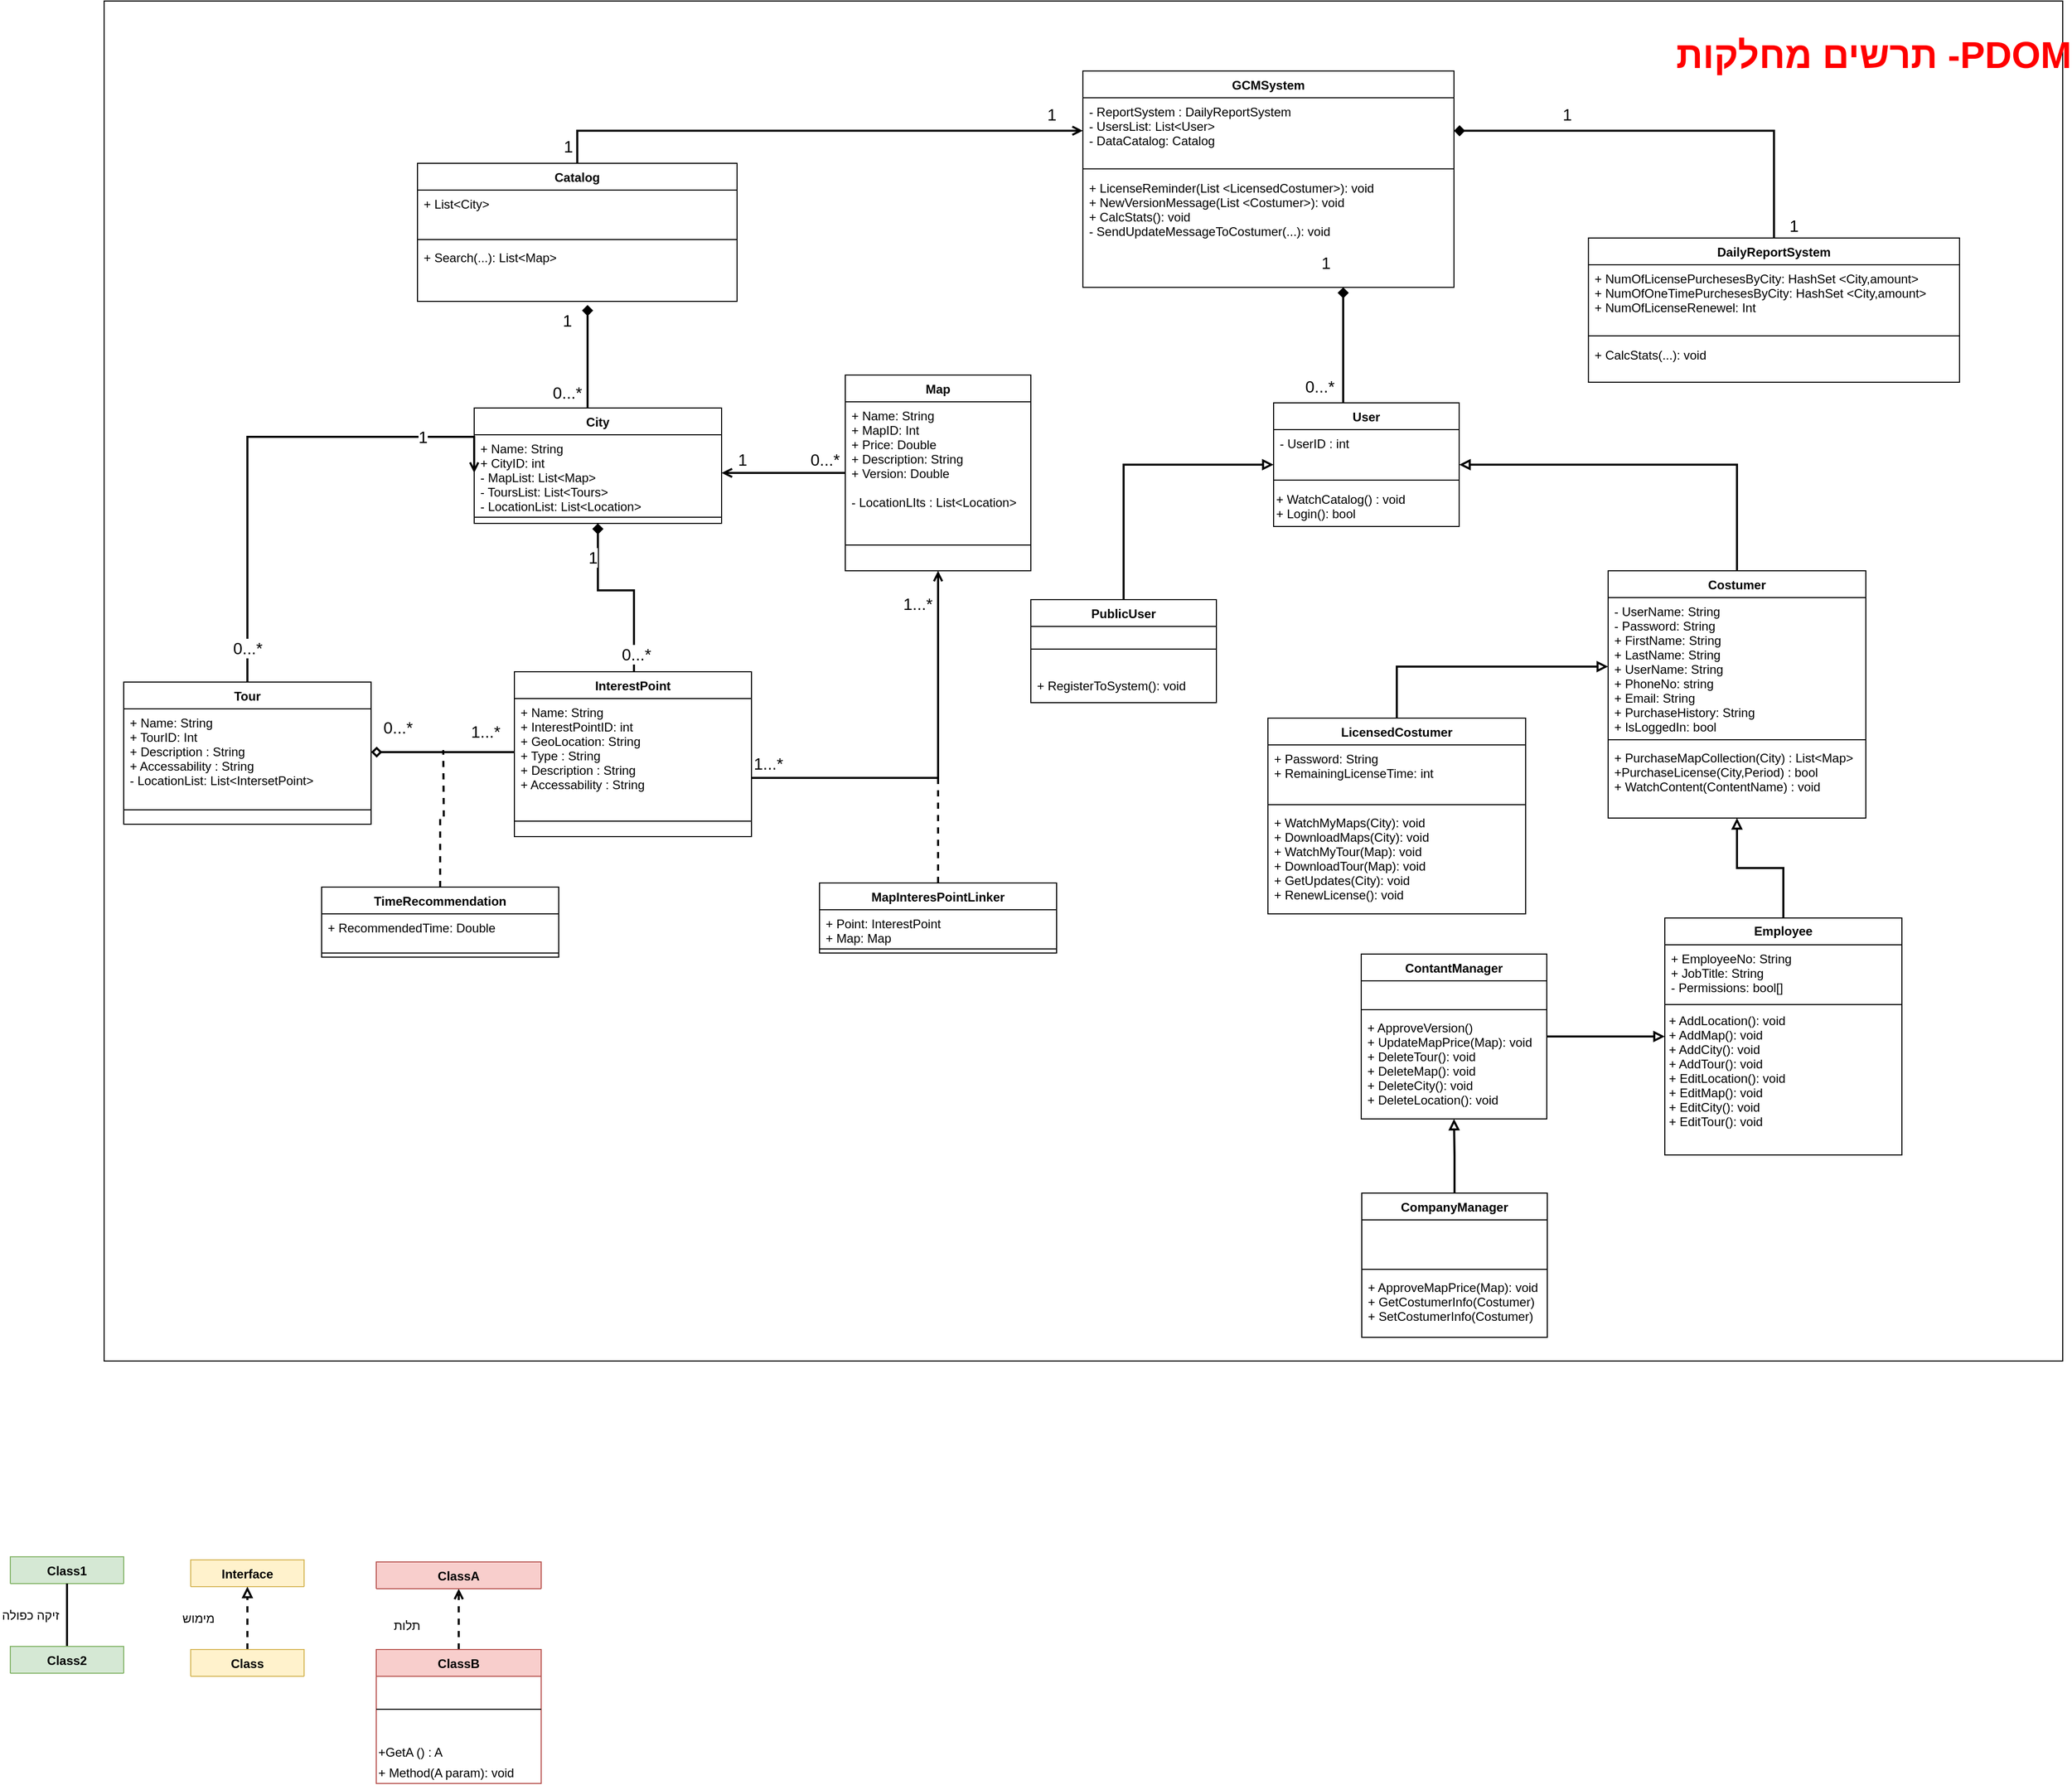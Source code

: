 <mxfile version="10.6.3" type="device"><diagram id="jEEE5WQpok4G4n7z_fG8" name="Page-1"><mxGraphModel dx="4350" dy="3054" grid="1" gridSize="10" guides="1" tooltips="1" connect="1" arrows="1" fold="1" page="1" pageScale="1" pageWidth="850" pageHeight="1100" math="0" shadow="0"><root><mxCell id="0"/><mxCell id="1" parent="0"/><mxCell id="O9IZ0OX8TaemdTMqq8Uy-1" value="" style="rounded=0;whiteSpace=wrap;html=1;" vertex="1" parent="1"><mxGeometry x="-719" y="-630" width="1900" height="1320" as="geometry"/></mxCell><mxCell id="h58AmMdjCYzJy9GxhHrb-11" value="Catalog" style="swimlane;fontStyle=1;align=center;verticalAlign=top;childLayout=stackLayout;horizontal=1;startSize=26;horizontalStack=0;resizeParent=1;resizeParentMax=0;resizeLast=0;collapsible=1;marginBottom=0;" parent="1" vertex="1"><mxGeometry x="-415" y="-472.5" width="310" height="134" as="geometry"><mxRectangle x="215" y="-220" width="110" height="26" as="alternateBounds"/></mxGeometry></mxCell><mxCell id="h58AmMdjCYzJy9GxhHrb-12" value="+ List&lt;City&gt;" style="text;strokeColor=none;fillColor=none;align=left;verticalAlign=top;spacingLeft=4;spacingRight=4;overflow=hidden;rotatable=0;points=[[0,0.5],[1,0.5]];portConstraint=eastwest;" parent="h58AmMdjCYzJy9GxhHrb-11" vertex="1"><mxGeometry y="26" width="310" height="44" as="geometry"/></mxCell><mxCell id="h58AmMdjCYzJy9GxhHrb-13" value="" style="line;strokeWidth=1;fillColor=none;align=left;verticalAlign=middle;spacingTop=-1;spacingLeft=3;spacingRight=3;rotatable=0;labelPosition=right;points=[];portConstraint=eastwest;" parent="h58AmMdjCYzJy9GxhHrb-11" vertex="1"><mxGeometry y="70" width="310" height="8" as="geometry"/></mxCell><mxCell id="h58AmMdjCYzJy9GxhHrb-14" value="+ Search(...): List&lt;Map&gt;" style="text;strokeColor=none;fillColor=none;align=left;verticalAlign=top;spacingLeft=4;spacingRight=4;overflow=hidden;rotatable=0;points=[[0,0.5],[1,0.5]];portConstraint=eastwest;" parent="h58AmMdjCYzJy9GxhHrb-11" vertex="1"><mxGeometry y="78" width="310" height="56" as="geometry"/></mxCell><mxCell id="YdYPWA61W4sI0FKI8ZSu-35" style="edgeStyle=orthogonalEdgeStyle;rounded=0;orthogonalLoop=1;jettySize=auto;html=1;entryX=0.5;entryY=1;entryDx=0;entryDy=0;fillColor=#f8cecc;strokeColor=#000000;strokeWidth=2;endArrow=block;endFill=0;" parent="1" source="YdYPWA61W4sI0FKI8ZSu-1" target="YdYPWA61W4sI0FKI8ZSu-9" edge="1"><mxGeometry relative="1" as="geometry"/></mxCell><mxCell id="YdYPWA61W4sI0FKI8ZSu-1" value="Employee" style="swimlane;fontStyle=1;align=center;verticalAlign=top;childLayout=stackLayout;horizontal=1;startSize=26;horizontalStack=0;resizeParent=1;resizeParentMax=0;resizeLast=0;collapsible=1;marginBottom=0;spacing=1;" parent="1" vertex="1"><mxGeometry x="795" y="260" width="230" height="230" as="geometry"><mxRectangle x="1230" y="360" width="70" height="26" as="alternateBounds"/></mxGeometry></mxCell><mxCell id="YdYPWA61W4sI0FKI8ZSu-2" value="+ EmployeeNo: String&#xA;+ JobTitle: String&#xA;- Permissions: bool[]" style="text;strokeColor=none;fillColor=none;align=left;verticalAlign=top;spacingLeft=4;spacingRight=4;overflow=hidden;rotatable=0;points=[[0,0.5],[1,0.5]];portConstraint=eastwest;" parent="YdYPWA61W4sI0FKI8ZSu-1" vertex="1"><mxGeometry y="26" width="230" height="54" as="geometry"/></mxCell><mxCell id="YdYPWA61W4sI0FKI8ZSu-3" value="" style="line;strokeWidth=1;fillColor=none;align=left;verticalAlign=middle;spacingTop=-1;spacingLeft=3;spacingRight=3;rotatable=0;labelPosition=right;points=[];portConstraint=eastwest;" parent="YdYPWA61W4sI0FKI8ZSu-1" vertex="1"><mxGeometry y="80" width="230" height="8" as="geometry"/></mxCell><mxCell id="YdYPWA61W4sI0FKI8ZSu-4" value="+ AddLocation(): void&#xA;+ AddMap(): void&#xA;+ AddCity(): void&#xA;+ AddTour(): void&#xA;+ EditLocation(): void&#xA;+ EditMap(): void&#xA;+ EditCity(): void&#xA;+ EditTour(): void&#xA;&#xA;" style="text;strokeColor=none;fillColor=none;align=left;verticalAlign=top;spacingLeft=4;spacingRight=4;overflow=hidden;rotatable=0;points=[[0,0.5],[1,0.5]];portConstraint=eastwest;spacing=0;" parent="YdYPWA61W4sI0FKI8ZSu-1" vertex="1"><mxGeometry y="88" width="230" height="142" as="geometry"/></mxCell><mxCell id="OOZoNBhpIxazR-fyeRPt-20" style="edgeStyle=orthogonalEdgeStyle;rounded=0;orthogonalLoop=1;jettySize=auto;html=1;exitX=0.5;exitY=0;exitDx=0;exitDy=0;endArrow=diamond;endFill=1;strokeColor=#000000;strokeWidth=2;fontSize=16;" parent="1" source="YdYPWA61W4sI0FKI8ZSu-5" target="h58AmMdjCYzJy9GxhHrb-9" edge="1"><mxGeometry relative="1" as="geometry"><Array as="points"><mxPoint x="505" y="-237"/><mxPoint x="483" y="-237"/></Array></mxGeometry></mxCell><mxCell id="YdYPWA61W4sI0FKI8ZSu-5" value="User" style="swimlane;fontStyle=1;align=center;verticalAlign=top;childLayout=stackLayout;horizontal=1;startSize=26;horizontalStack=0;resizeParent=1;resizeParentMax=0;resizeLast=0;collapsible=1;marginBottom=0;" parent="1" vertex="1"><mxGeometry x="415.5" y="-240" width="180" height="120" as="geometry"><mxRectangle x="690" y="-60" width="70" height="26" as="alternateBounds"/></mxGeometry></mxCell><mxCell id="YdYPWA61W4sI0FKI8ZSu-6" value="- UserID : int" style="text;strokeColor=none;fillColor=none;align=left;verticalAlign=top;spacingLeft=4;spacingRight=4;overflow=hidden;rotatable=0;points=[[0,0.5],[1,0.5]];portConstraint=eastwest;" parent="YdYPWA61W4sI0FKI8ZSu-5" vertex="1"><mxGeometry y="26" width="180" height="44" as="geometry"/></mxCell><mxCell id="YdYPWA61W4sI0FKI8ZSu-7" value="" style="line;strokeWidth=1;fillColor=none;align=left;verticalAlign=middle;spacingTop=-1;spacingLeft=3;spacingRight=3;rotatable=0;labelPosition=right;points=[];portConstraint=eastwest;" parent="YdYPWA61W4sI0FKI8ZSu-5" vertex="1"><mxGeometry y="70" width="180" height="10" as="geometry"/></mxCell><mxCell id="OOZoNBhpIxazR-fyeRPt-55" value="&lt;div&gt;+ WatchCatalog() : void&lt;/div&gt;&lt;div&gt;+ Login(): bool&lt;/div&gt;" style="text;html=1;fontSize=12;" parent="YdYPWA61W4sI0FKI8ZSu-5" vertex="1"><mxGeometry y="80" width="180" height="40" as="geometry"/></mxCell><mxCell id="YdYPWA61W4sI0FKI8ZSu-34" style="edgeStyle=orthogonalEdgeStyle;rounded=0;orthogonalLoop=1;jettySize=auto;html=1;entryX=1;entryY=0.5;entryDx=0;entryDy=0;exitX=0.5;exitY=0;exitDx=0;exitDy=0;endArrow=block;endFill=0;strokeWidth=2;" parent="1" source="YdYPWA61W4sI0FKI8ZSu-9" target="YdYPWA61W4sI0FKI8ZSu-5" edge="1"><mxGeometry relative="1" as="geometry"/></mxCell><mxCell id="YdYPWA61W4sI0FKI8ZSu-9" value="Costumer" style="swimlane;fontStyle=1;align=center;verticalAlign=top;childLayout=stackLayout;horizontal=1;startSize=26;horizontalStack=0;resizeParent=1;resizeParentMax=0;resizeLast=0;collapsible=1;marginBottom=0;" parent="1" vertex="1"><mxGeometry x="740" y="-77" width="250" height="240" as="geometry"><mxRectangle x="764" y="77" width="70" height="26" as="alternateBounds"/></mxGeometry></mxCell><mxCell id="YdYPWA61W4sI0FKI8ZSu-10" value="- UserName: String&#xA;- Password: String&#xA;+ FirstName: String&#xA;+ LastName: String&#xA;+ UserName: String&#xA;+ PhoneNo: string&#xA;+ Email: String&#xA;+ PurchaseHistory: String&#xA;+ IsLoggedIn: bool&#xA;" style="text;strokeColor=none;fillColor=none;align=left;verticalAlign=top;spacingLeft=4;spacingRight=4;overflow=hidden;rotatable=0;points=[[0,0.5],[1,0.5]];portConstraint=eastwest;" parent="YdYPWA61W4sI0FKI8ZSu-9" vertex="1"><mxGeometry y="26" width="250" height="134" as="geometry"/></mxCell><mxCell id="YdYPWA61W4sI0FKI8ZSu-11" value="" style="line;strokeWidth=1;fillColor=none;align=left;verticalAlign=middle;spacingTop=-1;spacingLeft=3;spacingRight=3;rotatable=0;labelPosition=right;points=[];portConstraint=eastwest;" parent="YdYPWA61W4sI0FKI8ZSu-9" vertex="1"><mxGeometry y="160" width="250" height="8" as="geometry"/></mxCell><mxCell id="YdYPWA61W4sI0FKI8ZSu-12" value="+ PurchaseMapCollection(City) : List&lt;Map&gt;&#xA;+PurchaseLicense(City,Period) : bool&#xA;+ WatchContent(ContentName) : void&#xA;&#xA;" style="text;strokeColor=none;fillColor=none;align=left;verticalAlign=top;spacingLeft=4;spacingRight=4;overflow=hidden;rotatable=0;points=[[0,0.5],[1,0.5]];portConstraint=eastwest;fontColor=#000000;" parent="YdYPWA61W4sI0FKI8ZSu-9" vertex="1"><mxGeometry y="168" width="250" height="72" as="geometry"/></mxCell><mxCell id="YdYPWA61W4sI0FKI8ZSu-36" style="edgeStyle=orthogonalEdgeStyle;rounded=0;orthogonalLoop=1;jettySize=auto;html=1;strokeWidth=2;endArrow=block;endFill=0;" parent="1" source="YdYPWA61W4sI0FKI8ZSu-14" target="YdYPWA61W4sI0FKI8ZSu-1" edge="1"><mxGeometry relative="1" as="geometry"/></mxCell><mxCell id="YdYPWA61W4sI0FKI8ZSu-14" value="ContantManager" style="swimlane;fontStyle=1;align=center;verticalAlign=top;childLayout=stackLayout;horizontal=1;startSize=26;horizontalStack=0;resizeParent=1;resizeParentMax=0;resizeLast=0;collapsible=1;marginBottom=0;" parent="1" vertex="1"><mxGeometry x="500.5" y="295" width="180" height="160" as="geometry"><mxRectangle x="945.5" y="590" width="129" height="26" as="alternateBounds"/></mxGeometry></mxCell><mxCell id="YdYPWA61W4sI0FKI8ZSu-15" value="&#xA;" style="text;strokeColor=none;fillColor=none;align=left;verticalAlign=top;spacingLeft=4;spacingRight=4;overflow=hidden;rotatable=0;points=[[0,0.5],[1,0.5]];portConstraint=eastwest;" parent="YdYPWA61W4sI0FKI8ZSu-14" vertex="1"><mxGeometry y="26" width="180" height="24" as="geometry"/></mxCell><mxCell id="YdYPWA61W4sI0FKI8ZSu-16" value="" style="line;strokeWidth=1;fillColor=none;align=left;verticalAlign=middle;spacingTop=-1;spacingLeft=3;spacingRight=3;rotatable=0;labelPosition=right;points=[];portConstraint=eastwest;" parent="YdYPWA61W4sI0FKI8ZSu-14" vertex="1"><mxGeometry y="50" width="180" height="8" as="geometry"/></mxCell><mxCell id="YdYPWA61W4sI0FKI8ZSu-17" value="+ ApproveVersion()&#xA;+ UpdateMapPrice(Map): void&#xA;+ DeleteTour(): void&#xA;+ DeleteMap(): void&#xA;+ DeleteCity(): void&#xA;+ DeleteLocation(): void" style="text;strokeColor=none;fillColor=none;align=left;verticalAlign=top;spacingLeft=4;spacingRight=4;overflow=hidden;rotatable=0;points=[[0,0.5],[1,0.5]];portConstraint=eastwest;" parent="YdYPWA61W4sI0FKI8ZSu-14" vertex="1"><mxGeometry y="58" width="180" height="102" as="geometry"/></mxCell><mxCell id="YdYPWA61W4sI0FKI8ZSu-37" style="edgeStyle=orthogonalEdgeStyle;rounded=0;orthogonalLoop=1;jettySize=auto;html=1;endArrow=block;endFill=0;strokeWidth=2;" parent="1" source="YdYPWA61W4sI0FKI8ZSu-19" target="YdYPWA61W4sI0FKI8ZSu-14" edge="1"><mxGeometry relative="1" as="geometry"/></mxCell><mxCell id="YdYPWA61W4sI0FKI8ZSu-19" value="CompanyManager" style="swimlane;fontStyle=1;align=center;verticalAlign=top;childLayout=stackLayout;horizontal=1;startSize=26;horizontalStack=0;resizeParent=1;resizeParentMax=0;resizeLast=0;collapsible=1;marginBottom=0;" parent="1" vertex="1"><mxGeometry x="501" y="527" width="180" height="140" as="geometry"><mxRectangle x="861" y="790" width="129" height="26" as="alternateBounds"/></mxGeometry></mxCell><mxCell id="YdYPWA61W4sI0FKI8ZSu-20" value="&#xA;" style="text;strokeColor=none;fillColor=none;align=left;verticalAlign=top;spacingLeft=4;spacingRight=4;overflow=hidden;rotatable=0;points=[[0,0.5],[1,0.5]];portConstraint=eastwest;" parent="YdYPWA61W4sI0FKI8ZSu-19" vertex="1"><mxGeometry y="26" width="180" height="44" as="geometry"/></mxCell><mxCell id="YdYPWA61W4sI0FKI8ZSu-21" value="" style="line;strokeWidth=1;fillColor=none;align=left;verticalAlign=middle;spacingTop=-1;spacingLeft=3;spacingRight=3;rotatable=0;labelPosition=right;points=[];portConstraint=eastwest;" parent="YdYPWA61W4sI0FKI8ZSu-19" vertex="1"><mxGeometry y="70" width="180" height="8" as="geometry"/></mxCell><mxCell id="YdYPWA61W4sI0FKI8ZSu-22" value="+ ApproveMapPrice(Map): void&#xA;+ GetCostumerInfo(Costumer)&#xA;+ SetCostumerInfo(Costumer)&#xA;" style="text;strokeColor=none;fillColor=none;align=left;verticalAlign=top;spacingLeft=4;spacingRight=4;overflow=hidden;rotatable=0;points=[[0,0.5],[1,0.5]];portConstraint=eastwest;" parent="YdYPWA61W4sI0FKI8ZSu-19" vertex="1"><mxGeometry y="78" width="180" height="62" as="geometry"/></mxCell><mxCell id="OOZoNBhpIxazR-fyeRPt-7" style="edgeStyle=orthogonalEdgeStyle;rounded=0;orthogonalLoop=1;jettySize=auto;html=1;entryX=1;entryY=0.5;entryDx=0;entryDy=0;endArrow=open;endFill=0;strokeWidth=2;fontSize=16;" parent="1" source="YdYPWA61W4sI0FKI8ZSu-27" target="YdYPWA61W4sI0FKI8ZSu-48" edge="1"><mxGeometry relative="1" as="geometry"/></mxCell><mxCell id="OOZoNBhpIxazR-fyeRPt-9" value="1" style="text;html=1;resizable=0;points=[];align=center;verticalAlign=middle;labelBackgroundColor=#ffffff;fontSize=16;" parent="OOZoNBhpIxazR-fyeRPt-7" vertex="1" connectable="0"><mxGeometry x="0.693" y="-2" relative="1" as="geometry"><mxPoint x="1.5" y="-11" as="offset"/></mxGeometry></mxCell><mxCell id="OOZoNBhpIxazR-fyeRPt-10" value="0...*" style="text;html=1;resizable=0;points=[];align=center;verticalAlign=middle;labelBackgroundColor=#ffffff;fontSize=16;" parent="OOZoNBhpIxazR-fyeRPt-7" vertex="1" connectable="0"><mxGeometry x="-0.813" y="4" relative="1" as="geometry"><mxPoint x="-9" y="-17" as="offset"/></mxGeometry></mxCell><mxCell id="YdYPWA61W4sI0FKI8ZSu-27" value="Map" style="swimlane;fontStyle=1;align=center;verticalAlign=top;childLayout=stackLayout;horizontal=1;startSize=26;horizontalStack=0;resizeParent=1;resizeParentMax=0;resizeLast=0;collapsible=1;marginBottom=0;" parent="1" vertex="1"><mxGeometry y="-267" width="180" height="190" as="geometry"><mxRectangle x="215" y="-220" width="110" height="26" as="alternateBounds"/></mxGeometry></mxCell><mxCell id="YdYPWA61W4sI0FKI8ZSu-28" value="+ Name: String&#xA;+ MapID: Int&#xA;+ Price: Double&#xA;+ Description: String&#xA;+ Version: Double&#xA;&#xA;- LocationLIts : List&lt;Location&gt;&#xA;" style="text;strokeColor=none;fillColor=none;align=left;verticalAlign=top;spacingLeft=4;spacingRight=4;overflow=hidden;rotatable=0;points=[[0,0.5],[1,0.5]];portConstraint=eastwest;" parent="YdYPWA61W4sI0FKI8ZSu-27" vertex="1"><mxGeometry y="26" width="180" height="114" as="geometry"/></mxCell><mxCell id="YdYPWA61W4sI0FKI8ZSu-29" value="" style="line;strokeWidth=1;fillColor=none;align=left;verticalAlign=middle;spacingTop=-1;spacingLeft=3;spacingRight=3;rotatable=0;labelPosition=right;points=[];portConstraint=eastwest;" parent="YdYPWA61W4sI0FKI8ZSu-27" vertex="1"><mxGeometry y="140" width="180" height="50" as="geometry"/></mxCell><mxCell id="YdYPWA61W4sI0FKI8ZSu-42" style="edgeStyle=orthogonalEdgeStyle;rounded=0;orthogonalLoop=1;jettySize=auto;html=1;entryX=0;entryY=0.5;entryDx=0;entryDy=0;exitX=0.5;exitY=0;exitDx=0;exitDy=0;endArrow=block;endFill=0;strokeWidth=2;" parent="1" source="YdYPWA61W4sI0FKI8ZSu-38" target="YdYPWA61W4sI0FKI8ZSu-5" edge="1"><mxGeometry relative="1" as="geometry"/></mxCell><mxCell id="YdYPWA61W4sI0FKI8ZSu-38" value="PublicUser" style="swimlane;fontStyle=1;align=center;verticalAlign=top;childLayout=stackLayout;horizontal=1;startSize=26;horizontalStack=0;resizeParent=1;resizeParentMax=0;resizeLast=0;collapsible=1;marginBottom=0;" parent="1" vertex="1"><mxGeometry x="180" y="-49" width="180" height="100" as="geometry"><mxRectangle x="610" y="87" width="70" height="26" as="alternateBounds"/></mxGeometry></mxCell><mxCell id="YdYPWA61W4sI0FKI8ZSu-40" value="" style="line;strokeWidth=1;fillColor=none;align=left;verticalAlign=middle;spacingTop=-1;spacingLeft=3;spacingRight=3;rotatable=0;labelPosition=right;points=[];portConstraint=eastwest;" parent="YdYPWA61W4sI0FKI8ZSu-38" vertex="1"><mxGeometry y="26" width="180" height="44" as="geometry"/></mxCell><mxCell id="YdYPWA61W4sI0FKI8ZSu-41" value="+ RegisterToSystem(): void&#xA;" style="text;strokeColor=none;fillColor=none;align=left;verticalAlign=top;spacingLeft=4;spacingRight=4;overflow=hidden;rotatable=0;points=[[0,0.5],[1,0.5]];portConstraint=eastwest;" parent="YdYPWA61W4sI0FKI8ZSu-38" vertex="1"><mxGeometry y="70" width="180" height="30" as="geometry"/></mxCell><mxCell id="YdYPWA61W4sI0FKI8ZSu-61" style="edgeStyle=orthogonalEdgeStyle;rounded=0;orthogonalLoop=1;jettySize=auto;html=1;exitX=0.5;exitY=0;exitDx=0;exitDy=0;endArrow=diamond;endFill=1;entryX=0.5;entryY=1;entryDx=0;entryDy=0;strokeWidth=2;fillColor=#f8cecc;strokeColor=#000000;" parent="1" source="YdYPWA61W4sI0FKI8ZSu-43" target="YdYPWA61W4sI0FKI8ZSu-47" edge="1"><mxGeometry relative="1" as="geometry"><Array as="points"><mxPoint x="-205" y="-58"/><mxPoint x="-240" y="-58"/></Array></mxGeometry></mxCell><mxCell id="OOZoNBhpIxazR-fyeRPt-12" value="1" style="text;html=1;resizable=0;points=[];align=center;verticalAlign=middle;labelBackgroundColor=#ffffff;fontSize=16;" parent="YdYPWA61W4sI0FKI8ZSu-61" vertex="1" connectable="0"><mxGeometry x="0.177" y="-4" relative="1" as="geometry"><mxPoint x="-14" y="-28" as="offset"/></mxGeometry></mxCell><mxCell id="OOZoNBhpIxazR-fyeRPt-13" value="0...*" style="text;html=1;resizable=0;points=[];align=center;verticalAlign=middle;labelBackgroundColor=#ffffff;fontSize=16;" parent="YdYPWA61W4sI0FKI8ZSu-61" vertex="1" connectable="0"><mxGeometry x="-0.799" y="-2" relative="1" as="geometry"><mxPoint as="offset"/></mxGeometry></mxCell><mxCell id="OOZoNBhpIxazR-fyeRPt-17" style="edgeStyle=orthogonalEdgeStyle;rounded=0;orthogonalLoop=1;jettySize=auto;html=1;entryX=0.5;entryY=1;entryDx=0;entryDy=0;endArrow=open;endFill=0;strokeWidth=2;fontSize=16;" parent="1" source="YdYPWA61W4sI0FKI8ZSu-43" target="YdYPWA61W4sI0FKI8ZSu-27" edge="1"><mxGeometry relative="1" as="geometry"><mxPoint x="92.905" y="-126.762" as="targetPoint"/><Array as="points"><mxPoint x="90" y="124"/></Array></mxGeometry></mxCell><mxCell id="OOZoNBhpIxazR-fyeRPt-39" value="1...*" style="text;html=1;resizable=0;points=[];align=center;verticalAlign=middle;labelBackgroundColor=#ffffff;fontSize=16;" parent="OOZoNBhpIxazR-fyeRPt-17" vertex="1" connectable="0"><mxGeometry x="0.852" relative="1" as="geometry"><mxPoint x="-20.5" y="3.5" as="offset"/></mxGeometry></mxCell><mxCell id="OOZoNBhpIxazR-fyeRPt-40" value="1...*" style="text;html=1;resizable=0;points=[];align=center;verticalAlign=middle;labelBackgroundColor=#ffffff;fontSize=16;" parent="OOZoNBhpIxazR-fyeRPt-17" vertex="1" connectable="0"><mxGeometry x="-0.873" y="-2" relative="1" as="geometry"><mxPoint x="-8.5" y="-16" as="offset"/></mxGeometry></mxCell><mxCell id="YdYPWA61W4sI0FKI8ZSu-43" value="InterestPoint" style="swimlane;fontStyle=1;align=center;verticalAlign=top;childLayout=stackLayout;horizontal=1;startSize=26;horizontalStack=0;resizeParent=1;resizeParentMax=0;resizeLast=0;collapsible=1;marginBottom=0;" parent="1" vertex="1"><mxGeometry x="-321" y="21" width="230" height="160" as="geometry"><mxRectangle x="80" y="103" width="110" height="26" as="alternateBounds"/></mxGeometry></mxCell><mxCell id="YdYPWA61W4sI0FKI8ZSu-44" value="+ Name: String&#xA;+ InterestPointID: int&#xA;+ GeoLocation: String&#xA;+ Type : String&#xA;+ Description : String&#xA;+ Accessability : String&#xA;&#xA;" style="text;strokeColor=none;fillColor=none;align=left;verticalAlign=top;spacingLeft=4;spacingRight=4;overflow=hidden;rotatable=0;points=[[0,0.5],[1,0.5]];portConstraint=eastwest;" parent="YdYPWA61W4sI0FKI8ZSu-43" vertex="1"><mxGeometry y="26" width="230" height="104" as="geometry"/></mxCell><mxCell id="YdYPWA61W4sI0FKI8ZSu-45" value="" style="line;strokeWidth=1;fillColor=none;align=left;verticalAlign=middle;spacingTop=-1;spacingLeft=3;spacingRight=3;rotatable=0;labelPosition=right;points=[];portConstraint=eastwest;" parent="YdYPWA61W4sI0FKI8ZSu-43" vertex="1"><mxGeometry y="130" width="230" height="30" as="geometry"/></mxCell><mxCell id="OOZoNBhpIxazR-fyeRPt-2" style="edgeStyle=orthogonalEdgeStyle;rounded=0;orthogonalLoop=1;jettySize=auto;html=1;endArrow=diamond;endFill=1;strokeWidth=2;" parent="1" source="YdYPWA61W4sI0FKI8ZSu-47" edge="1"><mxGeometry relative="1" as="geometry"><Array as="points"><mxPoint x="-250" y="-280"/><mxPoint x="-250" y="-280"/></Array><mxPoint x="-250" y="-335" as="targetPoint"/></mxGeometry></mxCell><mxCell id="OOZoNBhpIxazR-fyeRPt-5" value="0...*" style="text;html=1;resizable=0;points=[];align=center;verticalAlign=middle;labelBackgroundColor=#ffffff;fontSize=16;" parent="OOZoNBhpIxazR-fyeRPt-2" vertex="1" connectable="0"><mxGeometry x="-0.883" y="2" relative="1" as="geometry"><mxPoint x="-18" y="-9" as="offset"/></mxGeometry></mxCell><mxCell id="OOZoNBhpIxazR-fyeRPt-6" value="1" style="text;html=1;resizable=0;points=[];align=center;verticalAlign=middle;labelBackgroundColor=#ffffff;fontSize=16;" parent="OOZoNBhpIxazR-fyeRPt-2" vertex="1" connectable="0"><mxGeometry x="0.887" relative="1" as="geometry"><mxPoint x="-20" y="9" as="offset"/></mxGeometry></mxCell><mxCell id="YdYPWA61W4sI0FKI8ZSu-47" value="City" style="swimlane;fontStyle=1;align=center;verticalAlign=top;childLayout=stackLayout;horizontal=1;startSize=26;horizontalStack=0;resizeParent=1;resizeParentMax=0;resizeLast=0;collapsible=1;marginBottom=0;" parent="1" vertex="1"><mxGeometry x="-360" y="-235" width="240" height="112" as="geometry"><mxRectangle x="60" y="-73" width="110" height="26" as="alternateBounds"/></mxGeometry></mxCell><mxCell id="YdYPWA61W4sI0FKI8ZSu-48" value="+ Name: String&#xA;+ CityID: int&#xA;- MapList: List&lt;Map&gt;&#xA;- ToursList: List&lt;Tours&gt;&#xA;- LocationList: List&lt;Location&gt;&#xA;" style="text;strokeColor=none;fillColor=none;align=left;verticalAlign=top;spacingLeft=4;spacingRight=4;overflow=hidden;rotatable=0;points=[[0,0.5],[1,0.5]];portConstraint=eastwest;" parent="YdYPWA61W4sI0FKI8ZSu-47" vertex="1"><mxGeometry y="26" width="240" height="74" as="geometry"/></mxCell><mxCell id="YdYPWA61W4sI0FKI8ZSu-49" value="" style="line;strokeWidth=1;fillColor=none;align=left;verticalAlign=middle;spacingTop=-1;spacingLeft=3;spacingRight=3;rotatable=0;labelPosition=right;points=[];portConstraint=eastwest;" parent="YdYPWA61W4sI0FKI8ZSu-47" vertex="1"><mxGeometry y="100" width="240" height="12" as="geometry"/></mxCell><mxCell id="OOZoNBhpIxazR-fyeRPt-14" style="edgeStyle=orthogonalEdgeStyle;rounded=0;orthogonalLoop=1;jettySize=auto;html=1;entryX=0;entryY=0.5;entryDx=0;entryDy=0;endArrow=open;endFill=0;strokeWidth=2;fontSize=16;exitX=0.5;exitY=0;exitDx=0;exitDy=0;" parent="1" source="YdYPWA61W4sI0FKI8ZSu-51" target="YdYPWA61W4sI0FKI8ZSu-48" edge="1"><mxGeometry relative="1" as="geometry"><mxPoint x="-359.952" y="-116.762" as="targetPoint"/><Array as="points"><mxPoint x="-580" y="-207"/></Array></mxGeometry></mxCell><mxCell id="OOZoNBhpIxazR-fyeRPt-37" value="0...*" style="text;html=1;resizable=0;points=[];align=center;verticalAlign=middle;labelBackgroundColor=#ffffff;fontSize=16;" parent="OOZoNBhpIxazR-fyeRPt-14" vertex="1" connectable="0"><mxGeometry x="-0.883" y="-1" relative="1" as="geometry"><mxPoint x="-1" y="-4" as="offset"/></mxGeometry></mxCell><mxCell id="OOZoNBhpIxazR-fyeRPt-38" value="1" style="text;html=1;resizable=0;points=[];align=center;verticalAlign=middle;labelBackgroundColor=#ffffff;fontSize=16;" parent="OOZoNBhpIxazR-fyeRPt-14" vertex="1" connectable="0"><mxGeometry x="0.656" relative="1" as="geometry"><mxPoint as="offset"/></mxGeometry></mxCell><mxCell id="YdYPWA61W4sI0FKI8ZSu-51" value="Tour" style="swimlane;fontStyle=1;align=center;verticalAlign=top;childLayout=stackLayout;horizontal=1;startSize=26;horizontalStack=0;resizeParent=1;resizeParentMax=0;resizeLast=0;collapsible=1;marginBottom=0;" parent="1" vertex="1"><mxGeometry x="-700" y="31" width="240" height="138" as="geometry"><mxRectangle x="340" y="-73" width="110" height="26" as="alternateBounds"/></mxGeometry></mxCell><mxCell id="YdYPWA61W4sI0FKI8ZSu-52" value="+ Name: String&#xA;+ TourID: Int&#xA;+ Description : String&#xA;+ Accessability : String&#xA;- LocationList: List&lt;IntersetPoint&gt;&#xA;&#xA;" style="text;strokeColor=none;fillColor=none;align=left;verticalAlign=top;spacingLeft=4;spacingRight=4;overflow=hidden;rotatable=0;points=[[0,0.5],[1,0.5]];portConstraint=eastwest;" parent="YdYPWA61W4sI0FKI8ZSu-51" vertex="1"><mxGeometry y="26" width="240" height="84" as="geometry"/></mxCell><mxCell id="YdYPWA61W4sI0FKI8ZSu-53" value="" style="line;strokeWidth=1;fillColor=none;align=left;verticalAlign=middle;spacingTop=-1;spacingLeft=3;spacingRight=3;rotatable=0;labelPosition=right;points=[];portConstraint=eastwest;" parent="YdYPWA61W4sI0FKI8ZSu-51" vertex="1"><mxGeometry y="110" width="240" height="28" as="geometry"/></mxCell><mxCell id="OOZoNBhpIxazR-fyeRPt-16" style="edgeStyle=orthogonalEdgeStyle;rounded=0;orthogonalLoop=1;jettySize=auto;html=1;endArrow=none;endFill=0;strokeWidth=2;fontSize=16;dashed=1;" parent="1" source="YdYPWA61W4sI0FKI8ZSu-64" edge="1"><mxGeometry relative="1" as="geometry"><mxPoint x="-390" y="97" as="targetPoint"/></mxGeometry></mxCell><mxCell id="YdYPWA61W4sI0FKI8ZSu-64" value="TimeRecommendation" style="swimlane;fontStyle=1;align=center;verticalAlign=top;childLayout=stackLayout;horizontal=1;startSize=26;horizontalStack=0;resizeParent=1;resizeParentMax=0;resizeLast=0;collapsible=1;marginBottom=0;" parent="1" vertex="1"><mxGeometry x="-508" y="230" width="230" height="68" as="geometry"><mxRectangle x="80" y="103" width="110" height="26" as="alternateBounds"/></mxGeometry></mxCell><mxCell id="YdYPWA61W4sI0FKI8ZSu-65" value="+ RecommendedTime: Double" style="text;strokeColor=none;fillColor=none;align=left;verticalAlign=top;spacingLeft=4;spacingRight=4;overflow=hidden;rotatable=0;points=[[0,0.5],[1,0.5]];portConstraint=eastwest;" parent="YdYPWA61W4sI0FKI8ZSu-64" vertex="1"><mxGeometry y="26" width="230" height="34" as="geometry"/></mxCell><mxCell id="YdYPWA61W4sI0FKI8ZSu-66" value="" style="line;strokeWidth=1;fillColor=none;align=left;verticalAlign=middle;spacingTop=-1;spacingLeft=3;spacingRight=3;rotatable=0;labelPosition=right;points=[];portConstraint=eastwest;" parent="YdYPWA61W4sI0FKI8ZSu-64" vertex="1"><mxGeometry y="60" width="230" height="8" as="geometry"/></mxCell><mxCell id="h58AmMdjCYzJy9GxhHrb-5" style="edgeStyle=orthogonalEdgeStyle;rounded=0;orthogonalLoop=1;jettySize=auto;html=1;exitX=0.5;exitY=0;exitDx=0;exitDy=0;entryX=0;entryY=0.5;entryDx=0;entryDy=0;fontColor=#000000;strokeWidth=2;endArrow=block;endFill=0;" parent="1" source="h58AmMdjCYzJy9GxhHrb-1" target="YdYPWA61W4sI0FKI8ZSu-10" edge="1"><mxGeometry relative="1" as="geometry"><Array as="points"><mxPoint x="535" y="16"/></Array></mxGeometry></mxCell><mxCell id="h58AmMdjCYzJy9GxhHrb-1" value="LicensedCostumer" style="swimlane;fontStyle=1;align=center;verticalAlign=top;childLayout=stackLayout;horizontal=1;startSize=26;horizontalStack=0;resizeParent=1;resizeParentMax=0;resizeLast=0;collapsible=1;marginBottom=0;" parent="1" vertex="1"><mxGeometry x="410" y="66" width="250" height="190" as="geometry"><mxRectangle x="764" y="77" width="70" height="26" as="alternateBounds"/></mxGeometry></mxCell><mxCell id="h58AmMdjCYzJy9GxhHrb-2" value="+ Password: String&#xA;+ RemainingLicenseTime: int&#xA;&#xA;&#xA;" style="text;strokeColor=none;fillColor=none;align=left;verticalAlign=top;spacingLeft=4;spacingRight=4;overflow=hidden;rotatable=0;points=[[0,0.5],[1,0.5]];portConstraint=eastwest;" parent="h58AmMdjCYzJy9GxhHrb-1" vertex="1"><mxGeometry y="26" width="250" height="54" as="geometry"/></mxCell><mxCell id="h58AmMdjCYzJy9GxhHrb-3" value="" style="line;strokeWidth=1;fillColor=none;align=left;verticalAlign=middle;spacingTop=-1;spacingLeft=3;spacingRight=3;rotatable=0;labelPosition=right;points=[];portConstraint=eastwest;" parent="h58AmMdjCYzJy9GxhHrb-1" vertex="1"><mxGeometry y="80" width="250" height="8" as="geometry"/></mxCell><mxCell id="h58AmMdjCYzJy9GxhHrb-4" value="+ WatchMyMaps(City): void&#xA;+ DownloadMaps(City): void&#xA;+ WatchMyTour(Map): void&#xA;+ DownloadTour(Map): void&#xA;+ GetUpdates(City): void&#xA;+ RenewLicense(): void&#xA;" style="text;strokeColor=none;fillColor=none;align=left;verticalAlign=top;spacingLeft=4;spacingRight=4;overflow=hidden;rotatable=0;points=[[0,0.5],[1,0.5]];portConstraint=eastwest;fontColor=#000000;" parent="h58AmMdjCYzJy9GxhHrb-1" vertex="1"><mxGeometry y="88" width="250" height="102" as="geometry"/></mxCell><mxCell id="h58AmMdjCYzJy9GxhHrb-6" value="GCMSystem" style="swimlane;fontStyle=1;align=center;verticalAlign=top;childLayout=stackLayout;horizontal=1;startSize=26;horizontalStack=0;resizeParent=1;resizeParentMax=0;resizeLast=0;collapsible=1;marginBottom=0;" parent="1" vertex="1"><mxGeometry x="230.471" y="-562.147" width="360" height="210" as="geometry"><mxRectangle x="1537" y="-185" width="70" height="26" as="alternateBounds"/></mxGeometry></mxCell><mxCell id="h58AmMdjCYzJy9GxhHrb-7" value="- ReportSystem : DailyReportSystem&#xA;- UsersList: List&lt;User&gt;&#xA;- DataCatalog: Catalog&#xA;&#xA;" style="text;strokeColor=none;fillColor=none;align=left;verticalAlign=top;spacingLeft=4;spacingRight=4;overflow=hidden;rotatable=0;points=[[0,0.5],[1,0.5]];portConstraint=eastwest;" parent="h58AmMdjCYzJy9GxhHrb-6" vertex="1"><mxGeometry y="26" width="360" height="64" as="geometry"/></mxCell><mxCell id="h58AmMdjCYzJy9GxhHrb-8" value="" style="line;strokeWidth=1;fillColor=none;align=left;verticalAlign=middle;spacingTop=-1;spacingLeft=3;spacingRight=3;rotatable=0;labelPosition=right;points=[];portConstraint=eastwest;" parent="h58AmMdjCYzJy9GxhHrb-6" vertex="1"><mxGeometry y="90" width="360" height="10" as="geometry"/></mxCell><mxCell id="h58AmMdjCYzJy9GxhHrb-9" value="+ LicenseReminder(List &lt;LicensedCostumer&gt;): void&#xA;+ NewVersionMessage(List &lt;Costumer&gt;): void&#xA;+ CalcStats(): void&#xA;- SendUpdateMessageToCostumer(...): void&#xA;" style="text;strokeColor=none;fillColor=none;align=left;verticalAlign=top;spacingLeft=4;spacingRight=4;overflow=hidden;rotatable=0;points=[[0,0.5],[1,0.5]];portConstraint=eastwest;fontColor=#000000;" parent="h58AmMdjCYzJy9GxhHrb-6" vertex="1"><mxGeometry y="100" width="360" height="110" as="geometry"/></mxCell><mxCell id="OOZoNBhpIxazR-fyeRPt-15" style="edgeStyle=orthogonalEdgeStyle;rounded=0;orthogonalLoop=1;jettySize=auto;html=1;endArrow=diamond;endFill=0;strokeWidth=2;fontSize=16;entryX=1;entryY=0.5;entryDx=0;entryDy=0;" parent="1" source="YdYPWA61W4sI0FKI8ZSu-44" target="YdYPWA61W4sI0FKI8ZSu-52" edge="1"><mxGeometry relative="1" as="geometry"><mxPoint x="-459.952" y="47.048" as="targetPoint"/></mxGeometry></mxCell><mxCell id="OOZoNBhpIxazR-fyeRPt-22" style="edgeStyle=orthogonalEdgeStyle;rounded=0;orthogonalLoop=1;jettySize=auto;html=1;exitX=0.5;exitY=0;exitDx=0;exitDy=0;entryX=0;entryY=0.5;entryDx=0;entryDy=0;endArrow=open;endFill=0;strokeColor=#000000;strokeWidth=2;fontSize=16;" parent="1" source="h58AmMdjCYzJy9GxhHrb-11" target="h58AmMdjCYzJy9GxhHrb-7" edge="1"><mxGeometry relative="1" as="geometry"><Array as="points"><mxPoint x="-260" y="-504"/></Array></mxGeometry></mxCell><mxCell id="OOZoNBhpIxazR-fyeRPt-44" value="1" style="text;html=1;resizable=0;points=[];align=center;verticalAlign=middle;labelBackgroundColor=#ffffff;fontSize=16;" parent="OOZoNBhpIxazR-fyeRPt-22" vertex="1" connectable="0"><mxGeometry x="-0.877" y="2" relative="1" as="geometry"><mxPoint x="-10" y="16.5" as="offset"/></mxGeometry></mxCell><mxCell id="OOZoNBhpIxazR-fyeRPt-45" value="1" style="text;html=1;resizable=0;points=[];align=center;verticalAlign=middle;labelBackgroundColor=#ffffff;fontSize=16;" parent="OOZoNBhpIxazR-fyeRPt-22" vertex="1" connectable="0"><mxGeometry x="0.828" y="1" relative="1" as="geometry"><mxPoint x="14" y="-15" as="offset"/></mxGeometry></mxCell><mxCell id="OOZoNBhpIxazR-fyeRPt-36" style="edgeStyle=orthogonalEdgeStyle;rounded=0;orthogonalLoop=1;jettySize=auto;html=1;endArrow=diamond;endFill=1;strokeColor=#000000;strokeWidth=2;fontSize=16;" parent="1" source="OOZoNBhpIxazR-fyeRPt-32" target="h58AmMdjCYzJy9GxhHrb-7" edge="1"><mxGeometry relative="1" as="geometry"/></mxCell><mxCell id="OOZoNBhpIxazR-fyeRPt-32" value="DailyReportSystem" style="swimlane;fontStyle=1;align=center;verticalAlign=top;childLayout=stackLayout;horizontal=1;startSize=26;horizontalStack=0;resizeParent=1;resizeParentMax=0;resizeLast=0;collapsible=1;marginBottom=0;" parent="1" vertex="1"><mxGeometry x="720.899" y="-400" width="360" height="140" as="geometry"><mxRectangle x="1537" y="-185" width="70" height="26" as="alternateBounds"/></mxGeometry></mxCell><mxCell id="OOZoNBhpIxazR-fyeRPt-33" value="+ NumOfLicensePurchesesByCity: HashSet &lt;City,amount&gt;&#xA;+ NumOfOneTimePurchesesByCity: HashSet &lt;City,amount&gt;&#xA;+ NumOfLicenseRenewel: Int&#xA;" style="text;strokeColor=none;fillColor=none;align=left;verticalAlign=top;spacingLeft=4;spacingRight=4;overflow=hidden;rotatable=0;points=[[0,0.5],[1,0.5]];portConstraint=eastwest;" parent="OOZoNBhpIxazR-fyeRPt-32" vertex="1"><mxGeometry y="26" width="360" height="64" as="geometry"/></mxCell><mxCell id="OOZoNBhpIxazR-fyeRPt-34" value="" style="line;strokeWidth=1;fillColor=none;align=left;verticalAlign=middle;spacingTop=-1;spacingLeft=3;spacingRight=3;rotatable=0;labelPosition=right;points=[];portConstraint=eastwest;" parent="OOZoNBhpIxazR-fyeRPt-32" vertex="1"><mxGeometry y="90" width="360" height="10" as="geometry"/></mxCell><mxCell id="OOZoNBhpIxazR-fyeRPt-35" value="+ CalcStats(...): void&#xA;" style="text;strokeColor=none;fillColor=none;align=left;verticalAlign=top;spacingLeft=4;spacingRight=4;overflow=hidden;rotatable=0;points=[[0,0.5],[1,0.5]];portConstraint=eastwest;fontColor=#000000;" parent="OOZoNBhpIxazR-fyeRPt-32" vertex="1"><mxGeometry y="100" width="360" height="40" as="geometry"/></mxCell><mxCell id="OOZoNBhpIxazR-fyeRPt-42" value="0...*" style="text;html=1;resizable=0;points=[];autosize=1;align=left;verticalAlign=top;spacingTop=-4;fontSize=16;" parent="1" vertex="1"><mxGeometry x="-450" y="63" width="40" height="20" as="geometry"/></mxCell><mxCell id="OOZoNBhpIxazR-fyeRPt-43" value="1...*" style="text;html=1;resizable=0;points=[];autosize=1;align=left;verticalAlign=top;spacingTop=-4;fontSize=16;" parent="1" vertex="1"><mxGeometry x="-365" y="67" width="40" height="20" as="geometry"/></mxCell><mxCell id="OOZoNBhpIxazR-fyeRPt-48" value="1" style="text;html=1;resizable=0;points=[];align=center;verticalAlign=middle;labelBackgroundColor=#ffffff;fontSize=16;" parent="1" vertex="1" connectable="0"><mxGeometry x="486.286" y="-379.786" as="geometry"><mxPoint x="-20.5" y="3.5" as="offset"/></mxGeometry></mxCell><mxCell id="OOZoNBhpIxazR-fyeRPt-49" value="0...*" style="text;html=1;resizable=0;points=[];align=center;verticalAlign=middle;labelBackgroundColor=#ffffff;fontSize=16;" parent="1" vertex="1" connectable="0"><mxGeometry x="479.786" y="-259.786" as="geometry"><mxPoint x="-20.5" y="3.5" as="offset"/></mxGeometry></mxCell><mxCell id="OOZoNBhpIxazR-fyeRPt-50" value="1" style="text;html=1;resizable=0;points=[];align=center;verticalAlign=middle;labelBackgroundColor=#ffffff;fontSize=16;" parent="1" vertex="1" connectable="0"><mxGeometry x="719.786" y="-523.786" as="geometry"><mxPoint x="-20.5" y="3.5" as="offset"/></mxGeometry></mxCell><mxCell id="OOZoNBhpIxazR-fyeRPt-51" value="1" style="text;html=1;resizable=0;points=[];align=center;verticalAlign=middle;labelBackgroundColor=#ffffff;fontSize=16;" parent="1" vertex="1" connectable="0"><mxGeometry x="939.786" y="-415.786" as="geometry"><mxPoint x="-20.5" y="3.5" as="offset"/></mxGeometry></mxCell><mxCell id="OOZoNBhpIxazR-fyeRPt-61" value="Interface" style="swimlane;fontStyle=1;align=center;verticalAlign=top;childLayout=stackLayout;horizontal=1;startSize=26;horizontalStack=0;resizeParent=1;resizeParentMax=0;resizeLast=0;collapsible=1;marginBottom=0;fillColor=#fff2cc;strokeColor=#d6b656;" parent="1" vertex="1" collapsed="1"><mxGeometry x="-635" y="883" width="110" height="26" as="geometry"><mxRectangle x="-370" y="440" width="120" height="34" as="alternateBounds"/></mxGeometry></mxCell><mxCell id="OOZoNBhpIxazR-fyeRPt-63" value="" style="line;strokeWidth=1;fillColor=none;align=left;verticalAlign=middle;spacingTop=-1;spacingLeft=3;spacingRight=3;rotatable=0;labelPosition=right;points=[];portConstraint=eastwest;" parent="OOZoNBhpIxazR-fyeRPt-61" vertex="1"><mxGeometry y="26" width="110" height="8" as="geometry"/></mxCell><mxCell id="OOZoNBhpIxazR-fyeRPt-70" style="edgeStyle=orthogonalEdgeStyle;rounded=0;orthogonalLoop=1;jettySize=auto;html=1;exitX=0.5;exitY=0;exitDx=0;exitDy=0;endArrow=block;endFill=0;strokeColor=#000000;strokeWidth=2;fontSize=12;dashed=1;" parent="1" source="OOZoNBhpIxazR-fyeRPt-64" target="OOZoNBhpIxazR-fyeRPt-61" edge="1"><mxGeometry relative="1" as="geometry"/></mxCell><mxCell id="OOZoNBhpIxazR-fyeRPt-64" value="Class" style="swimlane;fontStyle=1;align=center;verticalAlign=top;childLayout=stackLayout;horizontal=1;startSize=26;horizontalStack=0;resizeParent=1;resizeParentMax=0;resizeLast=0;collapsible=1;marginBottom=0;fillColor=#fff2cc;strokeColor=#d6b656;" parent="1" vertex="1" collapsed="1"><mxGeometry x="-635" y="970" width="110" height="26" as="geometry"><mxRectangle x="-370" y="440" width="120" height="34" as="alternateBounds"/></mxGeometry></mxCell><mxCell id="OOZoNBhpIxazR-fyeRPt-65" value="" style="line;strokeWidth=1;fillColor=none;align=left;verticalAlign=middle;spacingTop=-1;spacingLeft=3;spacingRight=3;rotatable=0;labelPosition=right;points=[];portConstraint=eastwest;" parent="OOZoNBhpIxazR-fyeRPt-64" vertex="1"><mxGeometry y="26" width="110" height="8" as="geometry"/></mxCell><mxCell id="OOZoNBhpIxazR-fyeRPt-72" style="edgeStyle=orthogonalEdgeStyle;rounded=0;orthogonalLoop=1;jettySize=auto;html=1;dashed=1;endArrow=open;endFill=0;strokeColor=#000000;strokeWidth=2;fontSize=12;" parent="1" source="OOZoNBhpIxazR-fyeRPt-66" target="OOZoNBhpIxazR-fyeRPt-68" edge="1"><mxGeometry relative="1" as="geometry"/></mxCell><mxCell id="OOZoNBhpIxazR-fyeRPt-66" value="ClassB" style="swimlane;fontStyle=1;align=center;verticalAlign=top;childLayout=stackLayout;horizontal=1;startSize=26;horizontalStack=0;resizeParent=1;resizeParentMax=0;resizeLast=0;collapsible=1;marginBottom=0;fillColor=#f8cecc;strokeColor=#b85450;" parent="1" vertex="1"><mxGeometry x="-455" y="970" width="160" height="130" as="geometry"><mxRectangle x="-70" y="540" width="110" height="26" as="alternateBounds"/></mxGeometry></mxCell><mxCell id="OOZoNBhpIxazR-fyeRPt-67" value="" style="line;strokeWidth=1;fillColor=none;align=left;verticalAlign=middle;spacingTop=-1;spacingLeft=3;spacingRight=3;rotatable=0;labelPosition=right;points=[];portConstraint=eastwest;" parent="OOZoNBhpIxazR-fyeRPt-66" vertex="1"><mxGeometry y="26" width="160" height="64" as="geometry"/></mxCell><mxCell id="OOZoNBhpIxazR-fyeRPt-82" value="+GetA () : A" style="text;html=1;resizable=0;points=[];autosize=1;align=left;verticalAlign=top;spacingTop=-4;fontSize=12;" parent="OOZoNBhpIxazR-fyeRPt-66" vertex="1"><mxGeometry y="90" width="160" height="20" as="geometry"/></mxCell><mxCell id="OOZoNBhpIxazR-fyeRPt-74" value="+ Method(A param): void" style="text;html=1;resizable=0;points=[];autosize=1;align=left;verticalAlign=top;spacingTop=-4;fontSize=12;" parent="OOZoNBhpIxazR-fyeRPt-66" vertex="1"><mxGeometry y="110" width="160" height="20" as="geometry"/></mxCell><mxCell id="OOZoNBhpIxazR-fyeRPt-68" value="ClassA" style="swimlane;fontStyle=1;align=center;verticalAlign=top;childLayout=stackLayout;horizontal=1;startSize=26;horizontalStack=0;resizeParent=1;resizeParentMax=0;resizeLast=0;collapsible=1;marginBottom=0;fillColor=#f8cecc;strokeColor=#b85450;" parent="1" vertex="1" collapsed="1"><mxGeometry x="-455" y="885" width="160" height="26" as="geometry"><mxRectangle x="-370" y="440" width="120" height="34" as="alternateBounds"/></mxGeometry></mxCell><mxCell id="OOZoNBhpIxazR-fyeRPt-69" value="" style="line;strokeWidth=1;fillColor=none;align=left;verticalAlign=middle;spacingTop=-1;spacingLeft=3;spacingRight=3;rotatable=0;labelPosition=right;points=[];portConstraint=eastwest;" parent="OOZoNBhpIxazR-fyeRPt-68" vertex="1"><mxGeometry y="26" width="160" height="8" as="geometry"/></mxCell><mxCell id="OOZoNBhpIxazR-fyeRPt-71" value="מימוש" style="text;html=1;resizable=0;points=[];autosize=1;align=left;verticalAlign=top;spacingTop=-4;fontSize=12;" parent="1" vertex="1"><mxGeometry x="-645" y="929.5" width="40" height="20" as="geometry"/></mxCell><mxCell id="OOZoNBhpIxazR-fyeRPt-73" value="תלות" style="text;html=1;resizable=0;points=[];autosize=1;align=left;verticalAlign=top;spacingTop=-4;fontSize=12;" parent="1" vertex="1"><mxGeometry x="-440" y="937" width="40" height="20" as="geometry"/></mxCell><mxCell id="OOZoNBhpIxazR-fyeRPt-76" value="Class1" style="swimlane;fontStyle=1;align=center;verticalAlign=top;childLayout=stackLayout;horizontal=1;startSize=26;horizontalStack=0;resizeParent=1;resizeParentMax=0;resizeLast=0;collapsible=1;marginBottom=0;fillColor=#d5e8d4;strokeColor=#82b366;" parent="1" vertex="1" collapsed="1"><mxGeometry x="-810" y="880" width="110" height="26" as="geometry"><mxRectangle x="-370" y="440" width="120" height="34" as="alternateBounds"/></mxGeometry></mxCell><mxCell id="OOZoNBhpIxazR-fyeRPt-77" value="" style="line;strokeWidth=1;fillColor=none;align=left;verticalAlign=middle;spacingTop=-1;spacingLeft=3;spacingRight=3;rotatable=0;labelPosition=right;points=[];portConstraint=eastwest;" parent="OOZoNBhpIxazR-fyeRPt-76" vertex="1"><mxGeometry y="26" width="110" height="8" as="geometry"/></mxCell><mxCell id="OOZoNBhpIxazR-fyeRPt-78" style="edgeStyle=orthogonalEdgeStyle;rounded=0;orthogonalLoop=1;jettySize=auto;html=1;exitX=0.5;exitY=0;exitDx=0;exitDy=0;endArrow=none;endFill=0;strokeColor=#000000;strokeWidth=2;fontSize=12;" parent="1" source="OOZoNBhpIxazR-fyeRPt-79" target="OOZoNBhpIxazR-fyeRPt-76" edge="1"><mxGeometry relative="1" as="geometry"/></mxCell><mxCell id="OOZoNBhpIxazR-fyeRPt-79" value="Class2" style="swimlane;fontStyle=1;align=center;verticalAlign=top;childLayout=stackLayout;horizontal=1;startSize=26;horizontalStack=0;resizeParent=1;resizeParentMax=0;resizeLast=0;collapsible=1;marginBottom=0;fillColor=#d5e8d4;strokeColor=#82b366;" parent="1" vertex="1" collapsed="1"><mxGeometry x="-810" y="967" width="110" height="26" as="geometry"><mxRectangle x="-370" y="440" width="120" height="34" as="alternateBounds"/></mxGeometry></mxCell><mxCell id="OOZoNBhpIxazR-fyeRPt-80" value="" style="line;strokeWidth=1;fillColor=none;align=left;verticalAlign=middle;spacingTop=-1;spacingLeft=3;spacingRight=3;rotatable=0;labelPosition=right;points=[];portConstraint=eastwest;" parent="OOZoNBhpIxazR-fyeRPt-79" vertex="1"><mxGeometry y="26" width="110" height="8" as="geometry"/></mxCell><mxCell id="OOZoNBhpIxazR-fyeRPt-81" value="זיקה כפולה" style="text;html=1;resizable=0;points=[];autosize=1;align=left;verticalAlign=top;spacingTop=-4;fontSize=12;" parent="1" vertex="1"><mxGeometry x="-820" y="926.5" width="70" height="20" as="geometry"/></mxCell><mxCell id="OOZoNBhpIxazR-fyeRPt-94" style="edgeStyle=orthogonalEdgeStyle;rounded=0;orthogonalLoop=1;jettySize=auto;html=1;endArrow=none;endFill=0;strokeColor=#000000;strokeWidth=2;fontSize=12;dashed=1;" parent="1" source="OOZoNBhpIxazR-fyeRPt-91" edge="1"><mxGeometry relative="1" as="geometry"><mxPoint x="90" y="120" as="targetPoint"/></mxGeometry></mxCell><mxCell id="OOZoNBhpIxazR-fyeRPt-91" value="MapInteresPointLinker" style="swimlane;fontStyle=1;align=center;verticalAlign=top;childLayout=stackLayout;horizontal=1;startSize=26;horizontalStack=0;resizeParent=1;resizeParentMax=0;resizeLast=0;collapsible=1;marginBottom=0;" parent="1" vertex="1"><mxGeometry x="-25" y="226" width="230" height="68" as="geometry"><mxRectangle x="80" y="103" width="110" height="26" as="alternateBounds"/></mxGeometry></mxCell><mxCell id="OOZoNBhpIxazR-fyeRPt-92" value="+ Point: InterestPoint&#xA;+ Map: Map&#xA;" style="text;strokeColor=none;fillColor=none;align=left;verticalAlign=top;spacingLeft=4;spacingRight=4;overflow=hidden;rotatable=0;points=[[0,0.5],[1,0.5]];portConstraint=eastwest;" parent="OOZoNBhpIxazR-fyeRPt-91" vertex="1"><mxGeometry y="26" width="230" height="34" as="geometry"/></mxCell><mxCell id="OOZoNBhpIxazR-fyeRPt-93" value="" style="line;strokeWidth=1;fillColor=none;align=left;verticalAlign=middle;spacingTop=-1;spacingLeft=3;spacingRight=3;rotatable=0;labelPosition=right;points=[];portConstraint=eastwest;" parent="OOZoNBhpIxazR-fyeRPt-91" vertex="1"><mxGeometry y="60" width="230" height="8" as="geometry"/></mxCell><mxCell id="O9IZ0OX8TaemdTMqq8Uy-2" value="תרשים מחלקות -PDOM " style="text;html=1;resizable=0;points=[];autosize=1;align=left;verticalAlign=top;spacingTop=-4;fontColor=#FF0000;fontSize=36;fontStyle=1" vertex="1" parent="1"><mxGeometry x="804" y="-602" width="130" height="20" as="geometry"/></mxCell></root></mxGraphModel></diagram></mxfile>